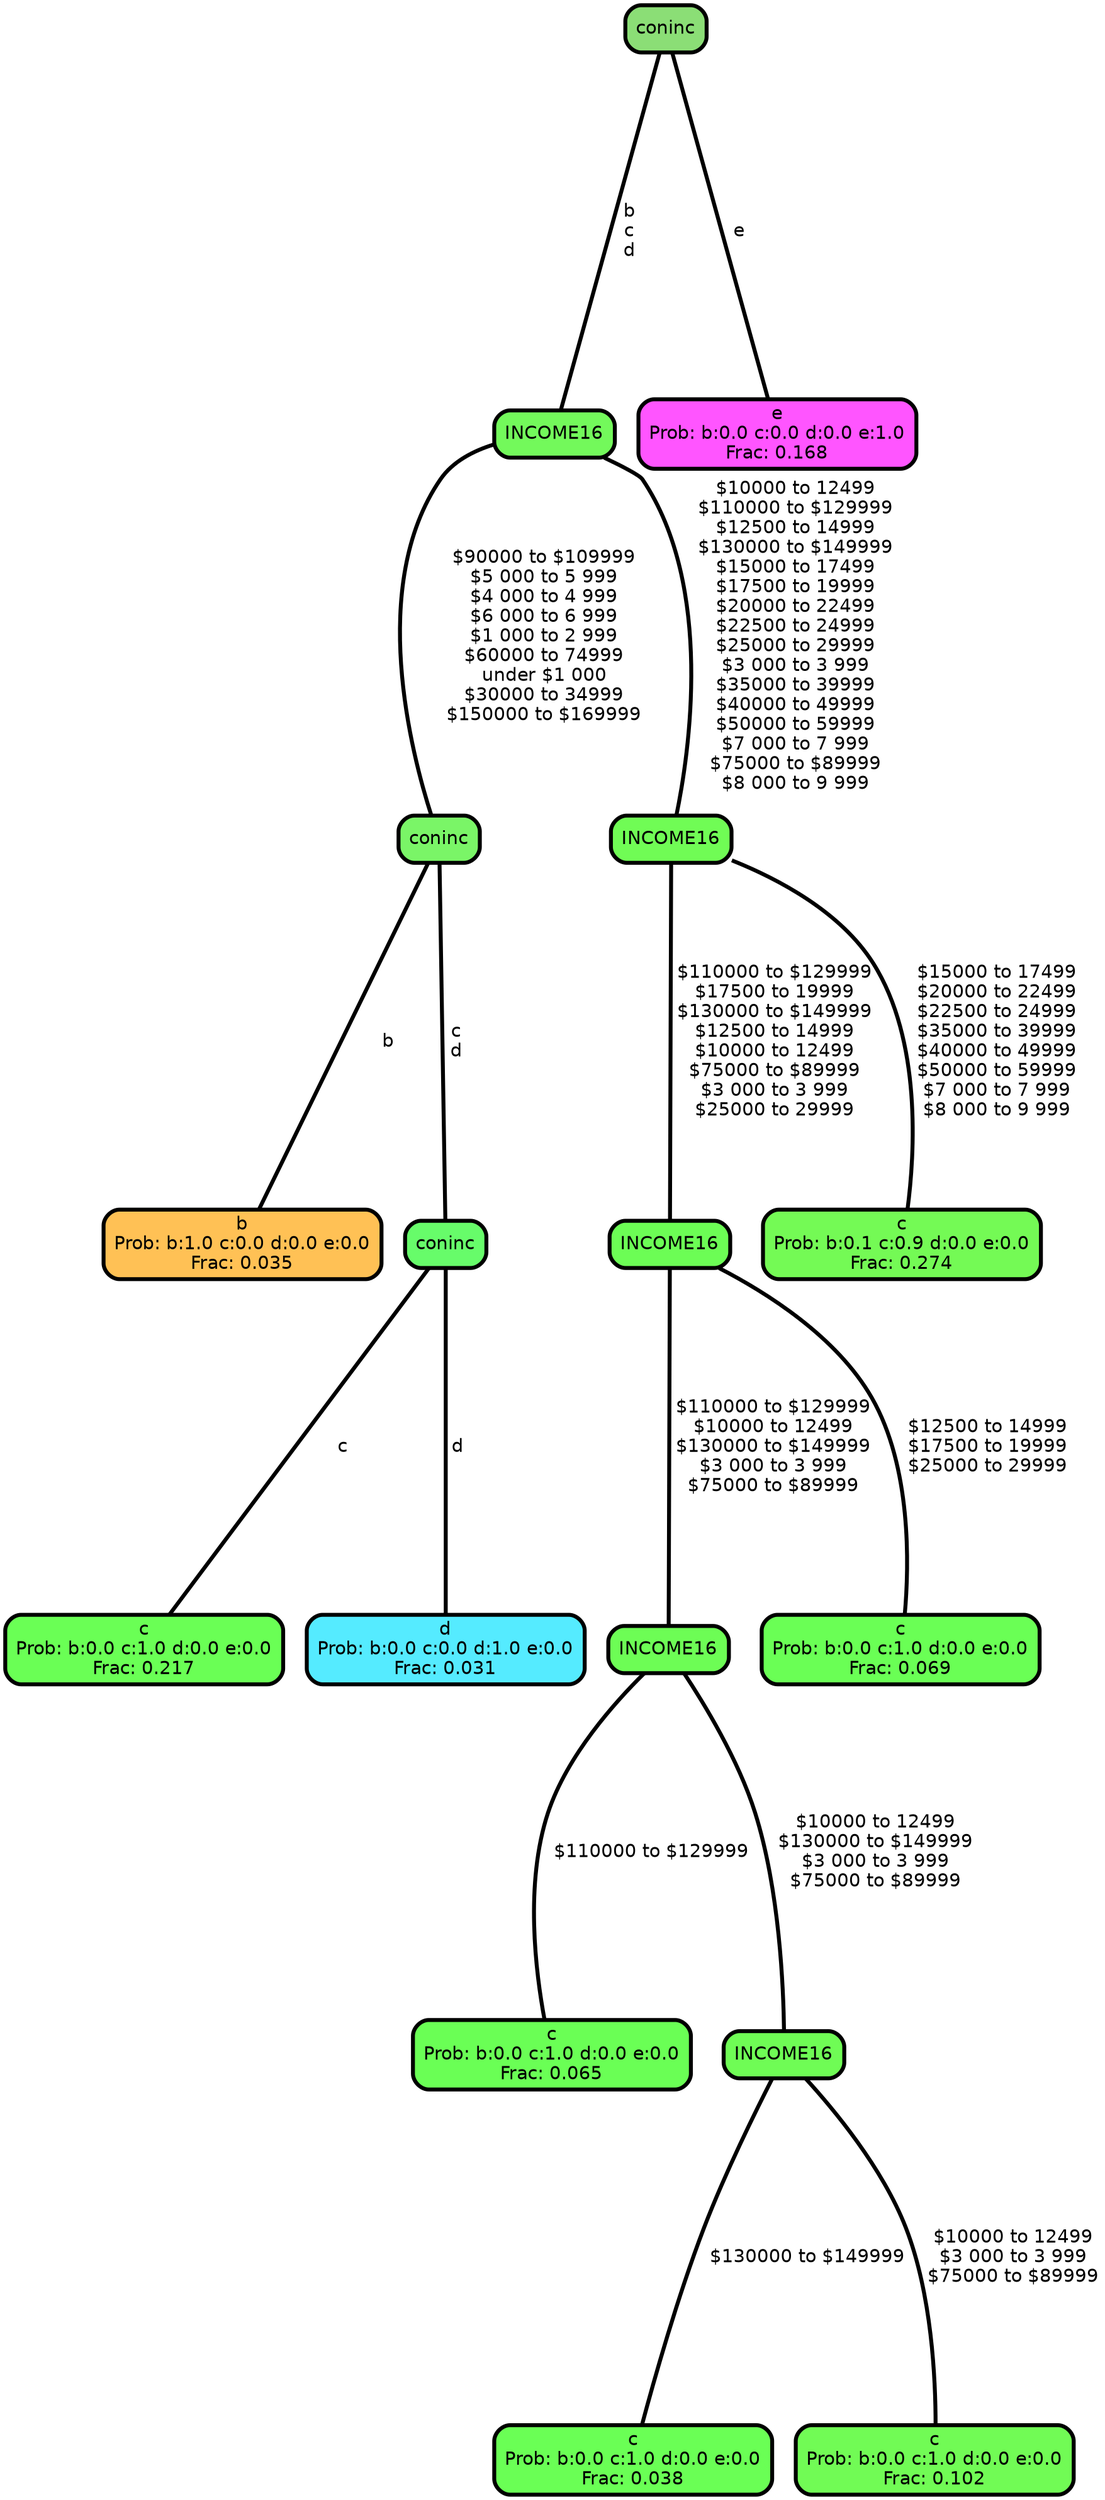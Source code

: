 graph Tree {
node [shape=box, style="filled, rounded",color="black",penwidth="3",fontcolor="black",                 fontname=helvetica] ;
graph [ranksep="0 equally", splines=straight,                 bgcolor=transparent, dpi=200] ;
edge [fontname=helvetica, color=black] ;
0 [label="b
Prob: b:1.0 c:0.0 d:0.0 e:0.0
Frac: 0.035", fillcolor="#ffc155"] ;
1 [label="coninc", fillcolor="#7af567"] ;
2 [label="c
Prob: b:0.0 c:1.0 d:0.0 e:0.0
Frac: 0.217", fillcolor="#6aff55"] ;
3 [label="coninc", fillcolor="#67fc6a"] ;
4 [label="d
Prob: b:0.0 c:0.0 d:1.0 e:0.0
Frac: 0.031", fillcolor="#55ebff"] ;
5 [label="INCOME16", fillcolor="#73f95b"] ;
6 [label="c
Prob: b:0.0 c:1.0 d:0.0 e:0.0
Frac: 0.065", fillcolor="#6aff55"] ;
7 [label="INCOME16", fillcolor="#6dfd55"] ;
8 [label="c
Prob: b:0.0 c:1.0 d:0.0 e:0.0
Frac: 0.038", fillcolor="#6aff55"] ;
9 [label="INCOME16", fillcolor="#6ffc55"] ;
10 [label="c
Prob: b:0.0 c:1.0 d:0.0 e:0.0
Frac: 0.102", fillcolor="#71fb55"] ;
11 [label="INCOME16", fillcolor="#6cfd55"] ;
12 [label="c
Prob: b:0.0 c:1.0 d:0.0 e:0.0
Frac: 0.069", fillcolor="#6aff55"] ;
13 [label="INCOME16", fillcolor="#70fc55"] ;
14 [label="c
Prob: b:0.1 c:0.9 d:0.0 e:0.0
Frac: 0.274", fillcolor="#74fa55"] ;
15 [label="coninc", fillcolor="#8bde76"] ;
16 [label="e
Prob: b:0.0 c:0.0 d:0.0 e:1.0
Frac: 0.168", fillcolor="#ff55ff"] ;
1 -- 0 [label=" b",penwidth=3] ;
1 -- 3 [label=" c\n d",penwidth=3] ;
3 -- 2 [label=" c",penwidth=3] ;
3 -- 4 [label=" d",penwidth=3] ;
5 -- 1 [label=" $90000 to $109999\n $5 000 to 5 999\n $4 000 to 4 999\n $6 000 to 6 999\n $1 000 to 2 999\n $60000 to 74999\n under $1 000\n $30000 to 34999\n $150000 to $169999",penwidth=3] ;
5 -- 13 [label=" $10000 to 12499\n $110000 to $129999\n $12500 to 14999\n $130000 to $149999\n $15000 to 17499\n $17500 to 19999\n $20000 to 22499\n $22500 to 24999\n $25000 to 29999\n $3 000 to 3 999\n $35000 to 39999\n $40000 to 49999\n $50000 to 59999\n $7 000 to 7 999\n $75000 to $89999\n $8 000 to 9 999",penwidth=3] ;
7 -- 6 [label=" $110000 to $129999",penwidth=3] ;
7 -- 9 [label=" $10000 to 12499\n $130000 to $149999\n $3 000 to 3 999\n $75000 to $89999",penwidth=3] ;
9 -- 8 [label=" $130000 to $149999",penwidth=3] ;
9 -- 10 [label=" $10000 to 12499\n $3 000 to 3 999\n $75000 to $89999",penwidth=3] ;
11 -- 7 [label=" $110000 to $129999\n $10000 to 12499\n $130000 to $149999\n $3 000 to 3 999\n $75000 to $89999",penwidth=3] ;
11 -- 12 [label=" $12500 to 14999\n $17500 to 19999\n $25000 to 29999",penwidth=3] ;
13 -- 11 [label=" $110000 to $129999\n $17500 to 19999\n $130000 to $149999\n $12500 to 14999\n $10000 to 12499\n $75000 to $89999\n $3 000 to 3 999\n $25000 to 29999",penwidth=3] ;
13 -- 14 [label=" $15000 to 17499\n $20000 to 22499\n $22500 to 24999\n $35000 to 39999\n $40000 to 49999\n $50000 to 59999\n $7 000 to 7 999\n $8 000 to 9 999",penwidth=3] ;
15 -- 5 [label=" b\n c\n d",penwidth=3] ;
15 -- 16 [label=" e",penwidth=3] ;
{rank = same;}}